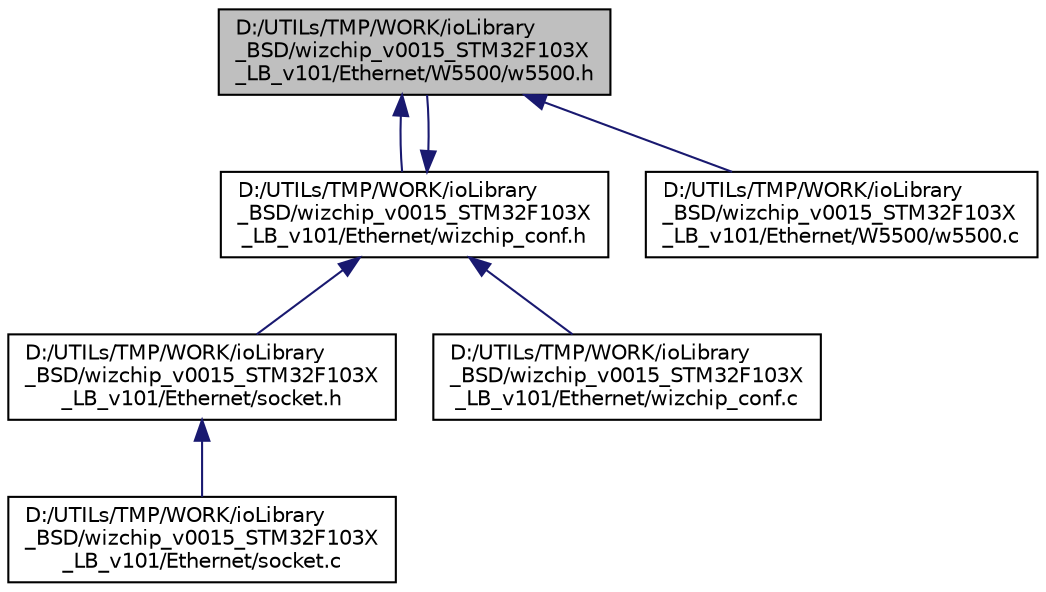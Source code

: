 digraph "D:/UTILs/TMP/WORK/ioLibrary_BSD/wizchip_v0015_STM32F103X_LB_v101/Ethernet/W5500/w5500.h"
{
  edge [fontname="Helvetica",fontsize="10",labelfontname="Helvetica",labelfontsize="10"];
  node [fontname="Helvetica",fontsize="10",shape=record];
  Node1 [label="D:/UTILs/TMP/WORK/ioLibrary\l_BSD/wizchip_v0015_STM32F103X\l_LB_v101/Ethernet/W5500/w5500.h",height=0.2,width=0.4,color="black", fillcolor="grey75", style="filled" fontcolor="black"];
  Node1 -> Node2 [dir="back",color="midnightblue",fontsize="10",style="solid",fontname="Helvetica"];
  Node2 [label="D:/UTILs/TMP/WORK/ioLibrary\l_BSD/wizchip_v0015_STM32F103X\l_LB_v101/Ethernet/wizchip_conf.h",height=0.2,width=0.4,color="black", fillcolor="white", style="filled",URL="$wizchip__conf_8h.html",tooltip="WIZCHIP Config Header File. "];
  Node2 -> Node3 [dir="back",color="midnightblue",fontsize="10",style="solid",fontname="Helvetica"];
  Node3 [label="D:/UTILs/TMP/WORK/ioLibrary\l_BSD/wizchip_v0015_STM32F103X\l_LB_v101/Ethernet/socket.h",height=0.2,width=0.4,color="black", fillcolor="white", style="filled",URL="$socket_8h.html",tooltip="SOCKET APIs Header file. "];
  Node3 -> Node4 [dir="back",color="midnightblue",fontsize="10",style="solid",fontname="Helvetica"];
  Node4 [label="D:/UTILs/TMP/WORK/ioLibrary\l_BSD/wizchip_v0015_STM32F103X\l_LB_v101/Ethernet/socket.c",height=0.2,width=0.4,color="black", fillcolor="white", style="filled",URL="$socket_8c.html",tooltip="SOCKET APIs Implements file. "];
  Node2 -> Node5 [dir="back",color="midnightblue",fontsize="10",style="solid",fontname="Helvetica"];
  Node5 [label="D:/UTILs/TMP/WORK/ioLibrary\l_BSD/wizchip_v0015_STM32F103X\l_LB_v101/Ethernet/wizchip_conf.c",height=0.2,width=0.4,color="black", fillcolor="white", style="filled",URL="$wizchip__conf_8c.html",tooltip="WIZCHIP Config Header File. "];
  Node2 -> Node1 [dir="back",color="midnightblue",fontsize="10",style="solid",fontname="Helvetica"];
  Node1 -> Node6 [dir="back",color="midnightblue",fontsize="10",style="solid",fontname="Helvetica"];
  Node6 [label="D:/UTILs/TMP/WORK/ioLibrary\l_BSD/wizchip_v0015_STM32F103X\l_LB_v101/Ethernet/W5500/w5500.c",height=0.2,width=0.4,color="black", fillcolor="white", style="filled",URL="$w5500_8c.html",tooltip="W5500 HAL Interface. "];
}
